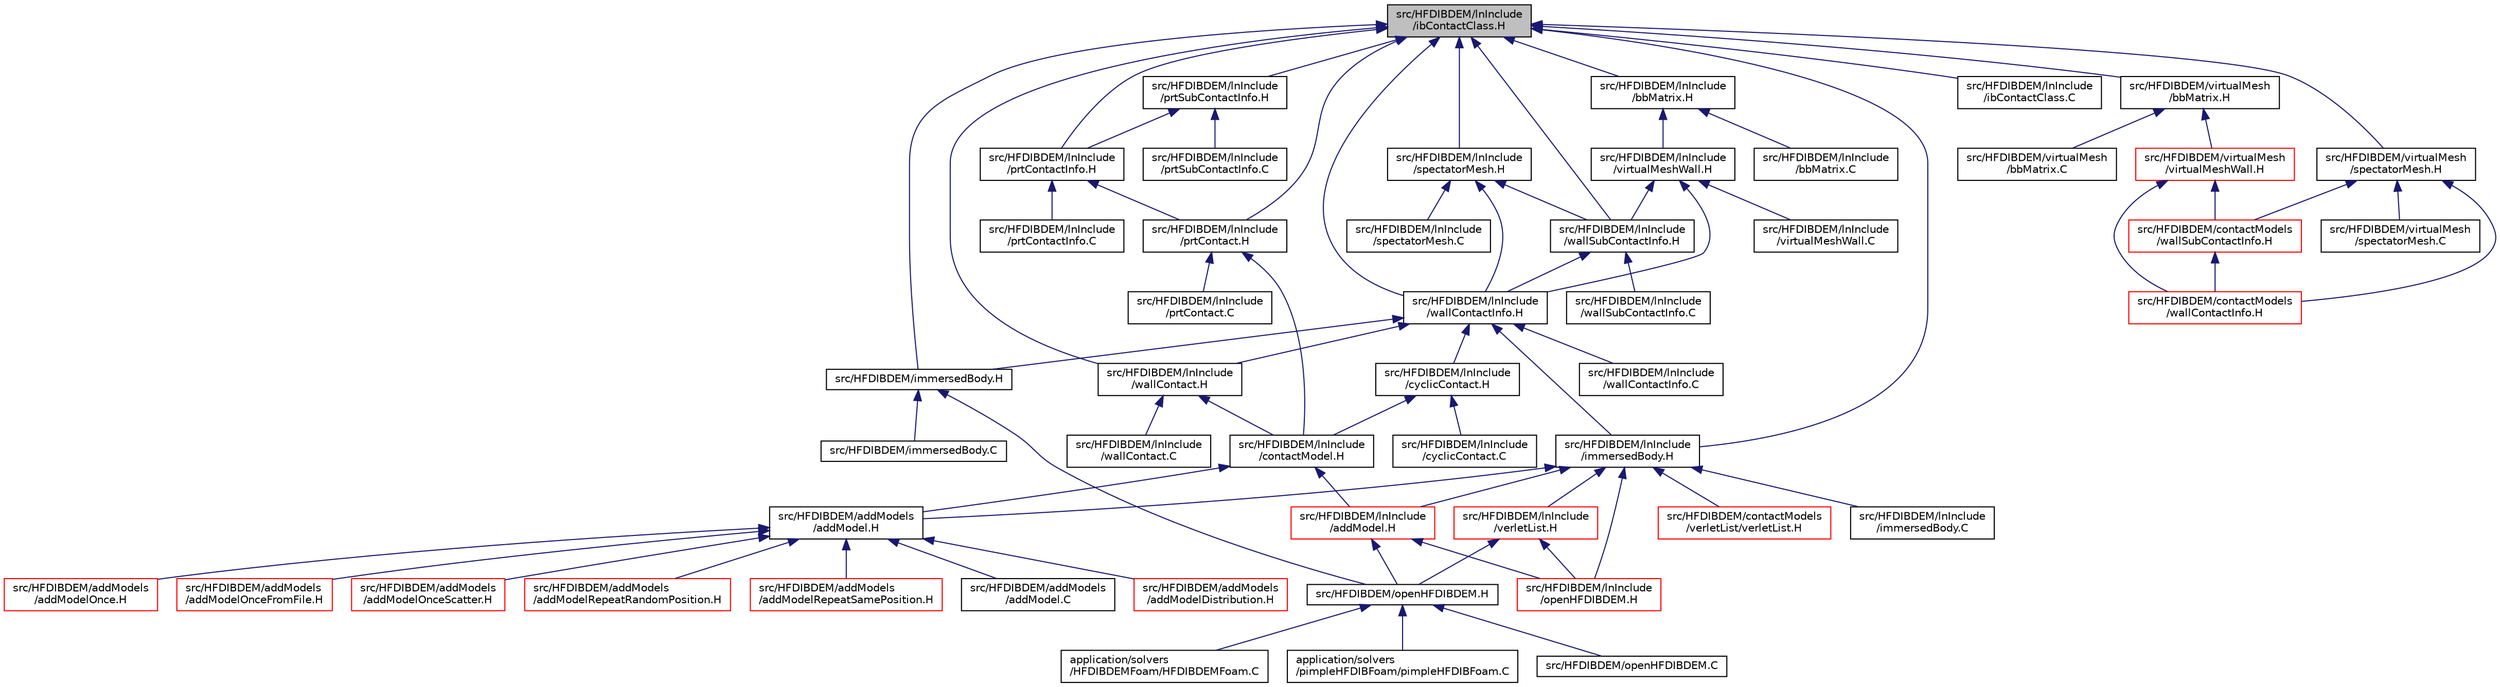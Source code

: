 digraph "src/HFDIBDEM/lnInclude/ibContactClass.H"
{
 // LATEX_PDF_SIZE
  edge [fontname="Helvetica",fontsize="10",labelfontname="Helvetica",labelfontsize="10"];
  node [fontname="Helvetica",fontsize="10",shape=record];
  Node1 [label="src/HFDIBDEM/lnInclude\l/ibContactClass.H",height=0.2,width=0.4,color="black", fillcolor="grey75", style="filled", fontcolor="black",tooltip=" "];
  Node1 -> Node2 [dir="back",color="midnightblue",fontsize="10",style="solid",fontname="Helvetica"];
  Node2 [label="src/HFDIBDEM/immersedBody.H",height=0.2,width=0.4,color="black", fillcolor="white", style="filled",URL="$immersedBody_8H.html",tooltip=" "];
  Node2 -> Node3 [dir="back",color="midnightblue",fontsize="10",style="solid",fontname="Helvetica"];
  Node3 [label="src/HFDIBDEM/immersedBody.C",height=0.2,width=0.4,color="black", fillcolor="white", style="filled",URL="$immersedBody_8C.html",tooltip=" "];
  Node2 -> Node4 [dir="back",color="midnightblue",fontsize="10",style="solid",fontname="Helvetica"];
  Node4 [label="src/HFDIBDEM/openHFDIBDEM.H",height=0.2,width=0.4,color="black", fillcolor="white", style="filled",URL="$openHFDIBDEM_8H.html",tooltip=" "];
  Node4 -> Node5 [dir="back",color="midnightblue",fontsize="10",style="solid",fontname="Helvetica"];
  Node5 [label="application/solvers\l/HFDIBDEMFoam/HFDIBDEMFoam.C",height=0.2,width=0.4,color="black", fillcolor="white", style="filled",URL="$HFDIBDEMFoam_8C.html",tooltip=" "];
  Node4 -> Node6 [dir="back",color="midnightblue",fontsize="10",style="solid",fontname="Helvetica"];
  Node6 [label="application/solvers\l/pimpleHFDIBFoam/pimpleHFDIBFoam.C",height=0.2,width=0.4,color="black", fillcolor="white", style="filled",URL="$pimpleHFDIBFoam_8C.html",tooltip=" "];
  Node4 -> Node7 [dir="back",color="midnightblue",fontsize="10",style="solid",fontname="Helvetica"];
  Node7 [label="src/HFDIBDEM/openHFDIBDEM.C",height=0.2,width=0.4,color="black", fillcolor="white", style="filled",URL="$openHFDIBDEM_8C.html",tooltip=" "];
  Node1 -> Node8 [dir="back",color="midnightblue",fontsize="10",style="solid",fontname="Helvetica"];
  Node8 [label="src/HFDIBDEM/lnInclude\l/prtContact.H",height=0.2,width=0.4,color="black", fillcolor="white", style="filled",URL="$lnInclude_2prtContact_8H.html",tooltip=" "];
  Node8 -> Node9 [dir="back",color="midnightblue",fontsize="10",style="solid",fontname="Helvetica"];
  Node9 [label="src/HFDIBDEM/lnInclude\l/contactModel.H",height=0.2,width=0.4,color="black", fillcolor="white", style="filled",URL="$lnInclude_2contactModel_8H.html",tooltip=" "];
  Node9 -> Node10 [dir="back",color="midnightblue",fontsize="10",style="solid",fontname="Helvetica"];
  Node10 [label="src/HFDIBDEM/addModels\l/addModel.H",height=0.2,width=0.4,color="black", fillcolor="white", style="filled",URL="$addModels_2addModel_8H.html",tooltip=" "];
  Node10 -> Node11 [dir="back",color="midnightblue",fontsize="10",style="solid",fontname="Helvetica"];
  Node11 [label="src/HFDIBDEM/addModels\l/addModel.C",height=0.2,width=0.4,color="black", fillcolor="white", style="filled",URL="$addModels_2addModel_8C.html",tooltip=" "];
  Node10 -> Node12 [dir="back",color="midnightblue",fontsize="10",style="solid",fontname="Helvetica"];
  Node12 [label="src/HFDIBDEM/addModels\l/addModelDistribution.H",height=0.2,width=0.4,color="red", fillcolor="white", style="filled",URL="$addModels_2addModelDistribution_8H.html",tooltip=" "];
  Node10 -> Node14 [dir="back",color="midnightblue",fontsize="10",style="solid",fontname="Helvetica"];
  Node14 [label="src/HFDIBDEM/addModels\l/addModelOnce.H",height=0.2,width=0.4,color="red", fillcolor="white", style="filled",URL="$addModels_2addModelOnce_8H.html",tooltip=" "];
  Node10 -> Node16 [dir="back",color="midnightblue",fontsize="10",style="solid",fontname="Helvetica"];
  Node16 [label="src/HFDIBDEM/addModels\l/addModelOnceFromFile.H",height=0.2,width=0.4,color="red", fillcolor="white", style="filled",URL="$addModels_2addModelOnceFromFile_8H.html",tooltip=" "];
  Node10 -> Node18 [dir="back",color="midnightblue",fontsize="10",style="solid",fontname="Helvetica"];
  Node18 [label="src/HFDIBDEM/addModels\l/addModelOnceScatter.H",height=0.2,width=0.4,color="red", fillcolor="white", style="filled",URL="$addModels_2addModelOnceScatter_8H.html",tooltip=" "];
  Node10 -> Node20 [dir="back",color="midnightblue",fontsize="10",style="solid",fontname="Helvetica"];
  Node20 [label="src/HFDIBDEM/addModels\l/addModelRepeatRandomPosition.H",height=0.2,width=0.4,color="red", fillcolor="white", style="filled",URL="$addModels_2addModelRepeatRandomPosition_8H.html",tooltip=" "];
  Node10 -> Node22 [dir="back",color="midnightblue",fontsize="10",style="solid",fontname="Helvetica"];
  Node22 [label="src/HFDIBDEM/addModels\l/addModelRepeatSamePosition.H",height=0.2,width=0.4,color="red", fillcolor="white", style="filled",URL="$addModels_2addModelRepeatSamePosition_8H.html",tooltip=" "];
  Node9 -> Node24 [dir="back",color="midnightblue",fontsize="10",style="solid",fontname="Helvetica"];
  Node24 [label="src/HFDIBDEM/lnInclude\l/addModel.H",height=0.2,width=0.4,color="red", fillcolor="white", style="filled",URL="$lnInclude_2addModel_8H.html",tooltip=" "];
  Node24 -> Node28 [dir="back",color="midnightblue",fontsize="10",style="solid",fontname="Helvetica"];
  Node28 [label="src/HFDIBDEM/lnInclude\l/openHFDIBDEM.H",height=0.2,width=0.4,color="red", fillcolor="white", style="filled",URL="$lnInclude_2openHFDIBDEM_8H.html",tooltip=" "];
  Node24 -> Node4 [dir="back",color="midnightblue",fontsize="10",style="solid",fontname="Helvetica"];
  Node8 -> Node40 [dir="back",color="midnightblue",fontsize="10",style="solid",fontname="Helvetica"];
  Node40 [label="src/HFDIBDEM/lnInclude\l/prtContact.C",height=0.2,width=0.4,color="black", fillcolor="white", style="filled",URL="$lnInclude_2prtContact_8C.html",tooltip=" "];
  Node1 -> Node41 [dir="back",color="midnightblue",fontsize="10",style="solid",fontname="Helvetica"];
  Node41 [label="src/HFDIBDEM/lnInclude\l/prtContactInfo.H",height=0.2,width=0.4,color="black", fillcolor="white", style="filled",URL="$lnInclude_2prtContactInfo_8H.html",tooltip=" "];
  Node41 -> Node8 [dir="back",color="midnightblue",fontsize="10",style="solid",fontname="Helvetica"];
  Node41 -> Node42 [dir="back",color="midnightblue",fontsize="10",style="solid",fontname="Helvetica"];
  Node42 [label="src/HFDIBDEM/lnInclude\l/prtContactInfo.C",height=0.2,width=0.4,color="black", fillcolor="white", style="filled",URL="$lnInclude_2prtContactInfo_8C.html",tooltip=" "];
  Node1 -> Node43 [dir="back",color="midnightblue",fontsize="10",style="solid",fontname="Helvetica"];
  Node43 [label="src/HFDIBDEM/lnInclude\l/prtSubContactInfo.H",height=0.2,width=0.4,color="black", fillcolor="white", style="filled",URL="$lnInclude_2prtSubContactInfo_8H.html",tooltip=" "];
  Node43 -> Node41 [dir="back",color="midnightblue",fontsize="10",style="solid",fontname="Helvetica"];
  Node43 -> Node44 [dir="back",color="midnightblue",fontsize="10",style="solid",fontname="Helvetica"];
  Node44 [label="src/HFDIBDEM/lnInclude\l/prtSubContactInfo.C",height=0.2,width=0.4,color="black", fillcolor="white", style="filled",URL="$lnInclude_2prtSubContactInfo_8C.html",tooltip=" "];
  Node1 -> Node45 [dir="back",color="midnightblue",fontsize="10",style="solid",fontname="Helvetica"];
  Node45 [label="src/HFDIBDEM/lnInclude\l/wallContact.H",height=0.2,width=0.4,color="black", fillcolor="white", style="filled",URL="$lnInclude_2wallContact_8H.html",tooltip=" "];
  Node45 -> Node9 [dir="back",color="midnightblue",fontsize="10",style="solid",fontname="Helvetica"];
  Node45 -> Node46 [dir="back",color="midnightblue",fontsize="10",style="solid",fontname="Helvetica"];
  Node46 [label="src/HFDIBDEM/lnInclude\l/wallContact.C",height=0.2,width=0.4,color="black", fillcolor="white", style="filled",URL="$lnInclude_2wallContact_8C.html",tooltip=" "];
  Node1 -> Node47 [dir="back",color="midnightblue",fontsize="10",style="solid",fontname="Helvetica"];
  Node47 [label="src/HFDIBDEM/lnInclude\l/wallContactInfo.H",height=0.2,width=0.4,color="black", fillcolor="white", style="filled",URL="$lnInclude_2wallContactInfo_8H.html",tooltip=" "];
  Node47 -> Node2 [dir="back",color="midnightblue",fontsize="10",style="solid",fontname="Helvetica"];
  Node47 -> Node45 [dir="back",color="midnightblue",fontsize="10",style="solid",fontname="Helvetica"];
  Node47 -> Node48 [dir="back",color="midnightblue",fontsize="10",style="solid",fontname="Helvetica"];
  Node48 [label="src/HFDIBDEM/lnInclude\l/cyclicContact.H",height=0.2,width=0.4,color="black", fillcolor="white", style="filled",URL="$lnInclude_2cyclicContact_8H.html",tooltip=" "];
  Node48 -> Node9 [dir="back",color="midnightblue",fontsize="10",style="solid",fontname="Helvetica"];
  Node48 -> Node49 [dir="back",color="midnightblue",fontsize="10",style="solid",fontname="Helvetica"];
  Node49 [label="src/HFDIBDEM/lnInclude\l/cyclicContact.C",height=0.2,width=0.4,color="black", fillcolor="white", style="filled",URL="$lnInclude_2cyclicContact_8C.html",tooltip=" "];
  Node47 -> Node50 [dir="back",color="midnightblue",fontsize="10",style="solid",fontname="Helvetica"];
  Node50 [label="src/HFDIBDEM/lnInclude\l/immersedBody.H",height=0.2,width=0.4,color="black", fillcolor="white", style="filled",URL="$lnInclude_2immersedBody_8H.html",tooltip=" "];
  Node50 -> Node10 [dir="back",color="midnightblue",fontsize="10",style="solid",fontname="Helvetica"];
  Node50 -> Node51 [dir="back",color="midnightblue",fontsize="10",style="solid",fontname="Helvetica"];
  Node51 [label="src/HFDIBDEM/contactModels\l/verletList/verletList.H",height=0.2,width=0.4,color="red", fillcolor="white", style="filled",URL="$contactModels_2verletList_2verletList_8H.html",tooltip=" "];
  Node50 -> Node24 [dir="back",color="midnightblue",fontsize="10",style="solid",fontname="Helvetica"];
  Node50 -> Node53 [dir="back",color="midnightblue",fontsize="10",style="solid",fontname="Helvetica"];
  Node53 [label="src/HFDIBDEM/lnInclude\l/immersedBody.C",height=0.2,width=0.4,color="black", fillcolor="white", style="filled",URL="$lnInclude_2immersedBody_8C.html",tooltip=" "];
  Node50 -> Node28 [dir="back",color="midnightblue",fontsize="10",style="solid",fontname="Helvetica"];
  Node50 -> Node54 [dir="back",color="midnightblue",fontsize="10",style="solid",fontname="Helvetica"];
  Node54 [label="src/HFDIBDEM/lnInclude\l/verletList.H",height=0.2,width=0.4,color="red", fillcolor="white", style="filled",URL="$lnInclude_2verletList_8H.html",tooltip=" "];
  Node54 -> Node28 [dir="back",color="midnightblue",fontsize="10",style="solid",fontname="Helvetica"];
  Node54 -> Node4 [dir="back",color="midnightblue",fontsize="10",style="solid",fontname="Helvetica"];
  Node47 -> Node56 [dir="back",color="midnightblue",fontsize="10",style="solid",fontname="Helvetica"];
  Node56 [label="src/HFDIBDEM/lnInclude\l/wallContactInfo.C",height=0.2,width=0.4,color="black", fillcolor="white", style="filled",URL="$lnInclude_2wallContactInfo_8C.html",tooltip=" "];
  Node1 -> Node57 [dir="back",color="midnightblue",fontsize="10",style="solid",fontname="Helvetica"];
  Node57 [label="src/HFDIBDEM/lnInclude\l/spectatorMesh.H",height=0.2,width=0.4,color="black", fillcolor="white", style="filled",URL="$lnInclude_2spectatorMesh_8H.html",tooltip=" "];
  Node57 -> Node47 [dir="back",color="midnightblue",fontsize="10",style="solid",fontname="Helvetica"];
  Node57 -> Node58 [dir="back",color="midnightblue",fontsize="10",style="solid",fontname="Helvetica"];
  Node58 [label="src/HFDIBDEM/lnInclude\l/wallSubContactInfo.H",height=0.2,width=0.4,color="black", fillcolor="white", style="filled",URL="$lnInclude_2wallSubContactInfo_8H.html",tooltip=" "];
  Node58 -> Node47 [dir="back",color="midnightblue",fontsize="10",style="solid",fontname="Helvetica"];
  Node58 -> Node59 [dir="back",color="midnightblue",fontsize="10",style="solid",fontname="Helvetica"];
  Node59 [label="src/HFDIBDEM/lnInclude\l/wallSubContactInfo.C",height=0.2,width=0.4,color="black", fillcolor="white", style="filled",URL="$lnInclude_2wallSubContactInfo_8C.html",tooltip=" "];
  Node57 -> Node60 [dir="back",color="midnightblue",fontsize="10",style="solid",fontname="Helvetica"];
  Node60 [label="src/HFDIBDEM/lnInclude\l/spectatorMesh.C",height=0.2,width=0.4,color="black", fillcolor="white", style="filled",URL="$lnInclude_2spectatorMesh_8C.html",tooltip=" "];
  Node1 -> Node61 [dir="back",color="midnightblue",fontsize="10",style="solid",fontname="Helvetica"];
  Node61 [label="src/HFDIBDEM/lnInclude\l/bbMatrix.H",height=0.2,width=0.4,color="black", fillcolor="white", style="filled",URL="$lnInclude_2bbMatrix_8H.html",tooltip=" "];
  Node61 -> Node62 [dir="back",color="midnightblue",fontsize="10",style="solid",fontname="Helvetica"];
  Node62 [label="src/HFDIBDEM/lnInclude\l/virtualMeshWall.H",height=0.2,width=0.4,color="black", fillcolor="white", style="filled",URL="$lnInclude_2virtualMeshWall_8H.html",tooltip=" "];
  Node62 -> Node47 [dir="back",color="midnightblue",fontsize="10",style="solid",fontname="Helvetica"];
  Node62 -> Node58 [dir="back",color="midnightblue",fontsize="10",style="solid",fontname="Helvetica"];
  Node62 -> Node63 [dir="back",color="midnightblue",fontsize="10",style="solid",fontname="Helvetica"];
  Node63 [label="src/HFDIBDEM/lnInclude\l/virtualMeshWall.C",height=0.2,width=0.4,color="black", fillcolor="white", style="filled",URL="$lnInclude_2virtualMeshWall_8C.html",tooltip=" "];
  Node61 -> Node64 [dir="back",color="midnightblue",fontsize="10",style="solid",fontname="Helvetica"];
  Node64 [label="src/HFDIBDEM/lnInclude\l/bbMatrix.C",height=0.2,width=0.4,color="black", fillcolor="white", style="filled",URL="$lnInclude_2bbMatrix_8C.html",tooltip=" "];
  Node1 -> Node58 [dir="back",color="midnightblue",fontsize="10",style="solid",fontname="Helvetica"];
  Node1 -> Node50 [dir="back",color="midnightblue",fontsize="10",style="solid",fontname="Helvetica"];
  Node1 -> Node65 [dir="back",color="midnightblue",fontsize="10",style="solid",fontname="Helvetica"];
  Node65 [label="src/HFDIBDEM/lnInclude\l/ibContactClass.C",height=0.2,width=0.4,color="black", fillcolor="white", style="filled",URL="$lnInclude_2ibContactClass_8C.html",tooltip=" "];
  Node1 -> Node66 [dir="back",color="midnightblue",fontsize="10",style="solid",fontname="Helvetica"];
  Node66 [label="src/HFDIBDEM/virtualMesh\l/bbMatrix.H",height=0.2,width=0.4,color="black", fillcolor="white", style="filled",URL="$virtualMesh_2bbMatrix_8H.html",tooltip=" "];
  Node66 -> Node67 [dir="back",color="midnightblue",fontsize="10",style="solid",fontname="Helvetica"];
  Node67 [label="src/HFDIBDEM/virtualMesh\l/bbMatrix.C",height=0.2,width=0.4,color="black", fillcolor="white", style="filled",URL="$virtualMesh_2bbMatrix_8C.html",tooltip=" "];
  Node66 -> Node68 [dir="back",color="midnightblue",fontsize="10",style="solid",fontname="Helvetica"];
  Node68 [label="src/HFDIBDEM/virtualMesh\l/virtualMeshWall.H",height=0.2,width=0.4,color="red", fillcolor="white", style="filled",URL="$virtualMesh_2virtualMeshWall_8H.html",tooltip=" "];
  Node68 -> Node69 [dir="back",color="midnightblue",fontsize="10",style="solid",fontname="Helvetica"];
  Node69 [label="src/HFDIBDEM/contactModels\l/wallContactInfo.H",height=0.2,width=0.4,color="red", fillcolor="white", style="filled",URL="$contactModels_2wallContactInfo_8H.html",tooltip=" "];
  Node68 -> Node76 [dir="back",color="midnightblue",fontsize="10",style="solid",fontname="Helvetica"];
  Node76 [label="src/HFDIBDEM/contactModels\l/wallSubContactInfo.H",height=0.2,width=0.4,color="red", fillcolor="white", style="filled",URL="$contactModels_2wallSubContactInfo_8H.html",tooltip=" "];
  Node76 -> Node69 [dir="back",color="midnightblue",fontsize="10",style="solid",fontname="Helvetica"];
  Node1 -> Node79 [dir="back",color="midnightblue",fontsize="10",style="solid",fontname="Helvetica"];
  Node79 [label="src/HFDIBDEM/virtualMesh\l/spectatorMesh.H",height=0.2,width=0.4,color="black", fillcolor="white", style="filled",URL="$virtualMesh_2spectatorMesh_8H.html",tooltip=" "];
  Node79 -> Node69 [dir="back",color="midnightblue",fontsize="10",style="solid",fontname="Helvetica"];
  Node79 -> Node76 [dir="back",color="midnightblue",fontsize="10",style="solid",fontname="Helvetica"];
  Node79 -> Node80 [dir="back",color="midnightblue",fontsize="10",style="solid",fontname="Helvetica"];
  Node80 [label="src/HFDIBDEM/virtualMesh\l/spectatorMesh.C",height=0.2,width=0.4,color="black", fillcolor="white", style="filled",URL="$virtualMesh_2spectatorMesh_8C.html",tooltip=" "];
}
